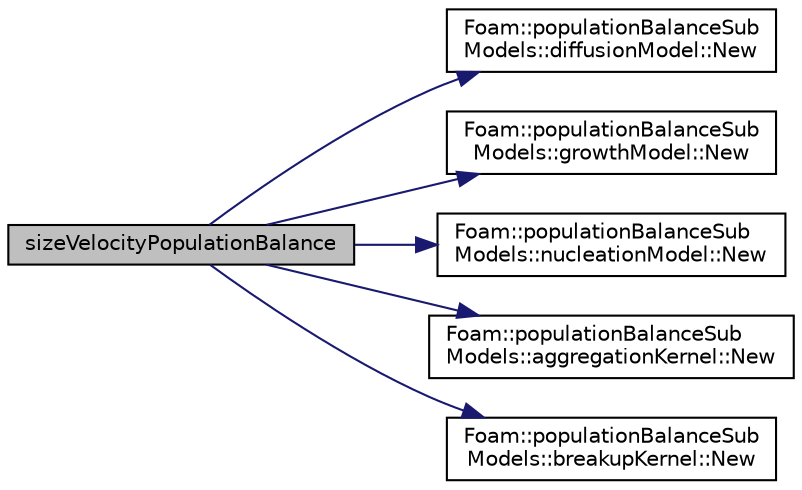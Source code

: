 digraph "sizeVelocityPopulationBalance"
{
  bgcolor="transparent";
  edge [fontname="Helvetica",fontsize="10",labelfontname="Helvetica",labelfontsize="10"];
  node [fontname="Helvetica",fontsize="10",shape=record];
  rankdir="LR";
  Node0 [label="sizeVelocityPopulationBalance",height=0.2,width=0.4,color="black", fillcolor="grey75", style="filled", fontcolor="black"];
  Node0 -> Node1 [color="midnightblue",fontsize="10",style="solid",fontname="Helvetica"];
  Node1 [label="Foam::populationBalanceSub\lModels::diffusionModel::New",height=0.2,width=0.4,color="black",URL="$a02176.html#a4979734dfbad3055a0ebcb03224a6cf3"];
  Node0 -> Node2 [color="midnightblue",fontsize="10",style="solid",fontname="Helvetica"];
  Node2 [label="Foam::populationBalanceSub\lModels::growthModel::New",height=0.2,width=0.4,color="black",URL="$a02204.html#a7da088e2d1463d28793d9e080bf244a6"];
  Node0 -> Node3 [color="midnightblue",fontsize="10",style="solid",fontname="Helvetica"];
  Node3 [label="Foam::populationBalanceSub\lModels::nucleationModel::New",height=0.2,width=0.4,color="black",URL="$a02216.html#ac2e910cf2638a653967c10d92c364d2a"];
  Node0 -> Node4 [color="midnightblue",fontsize="10",style="solid",fontname="Helvetica"];
  Node4 [label="Foam::populationBalanceSub\lModels::aggregationKernel::New",height=0.2,width=0.4,color="black",URL="$a02080.html#aa4fd05f8720fbd55876a9a023be94855"];
  Node0 -> Node5 [color="midnightblue",fontsize="10",style="solid",fontname="Helvetica"];
  Node5 [label="Foam::populationBalanceSub\lModels::breakupKernel::New",height=0.2,width=0.4,color="black",URL="$a02112.html#ab499b2327814c15e167416a75c06fd61"];
}
